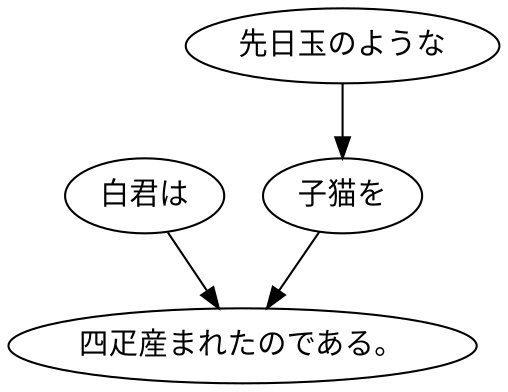 digraph graph106 {
	node0 [label="白君は"];
	node1 [label="先日玉のような"];
	node2 [label="子猫を"];
	node3 [label="四疋産まれたのである。"];
	node0 -> node3;
	node1 -> node2;
	node2 -> node3;
}
